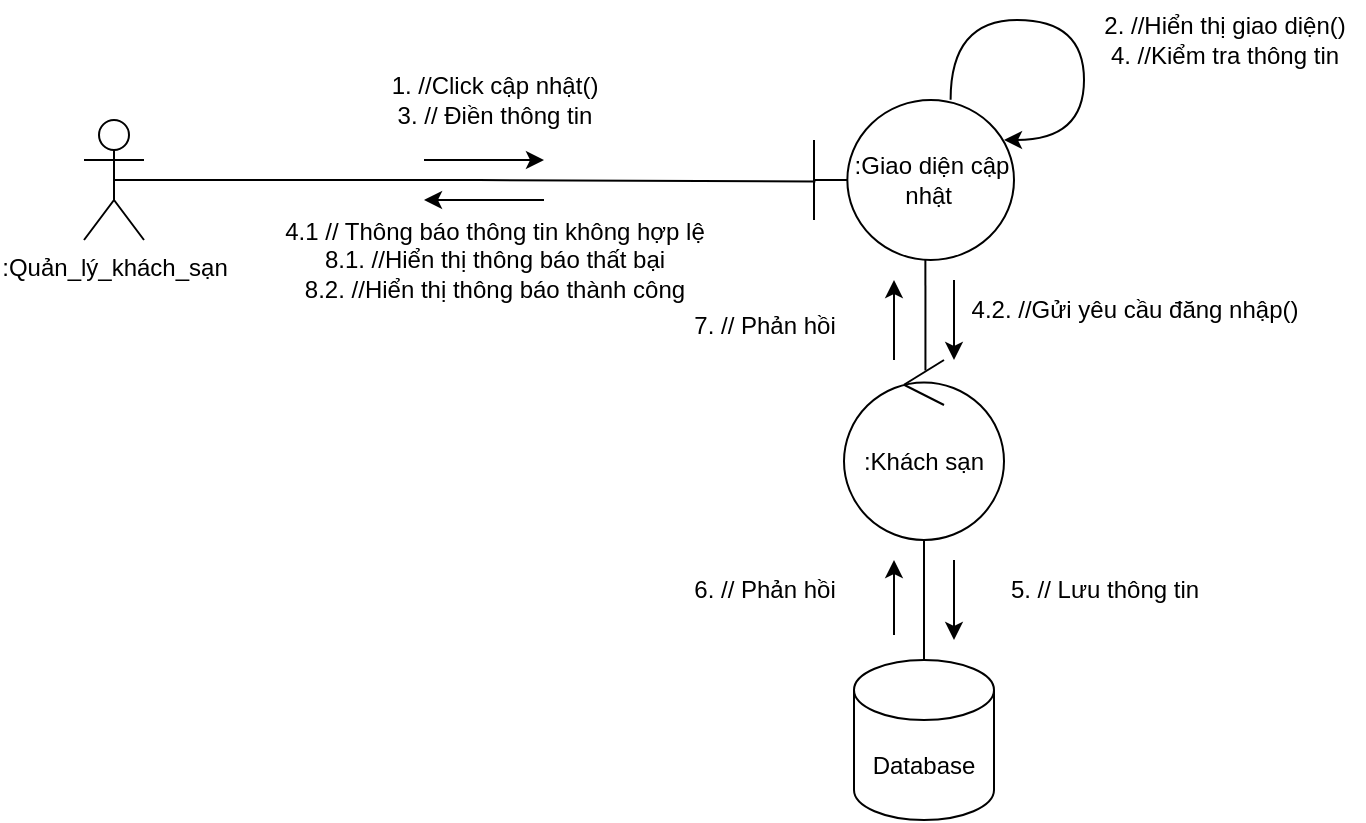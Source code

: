 <mxfile version="24.2.5" type="github">
  <diagram name="Page-1" id="Y9cooXQTNKIVQWJ8LbqB">
    <mxGraphModel dx="1191" dy="617" grid="1" gridSize="10" guides="1" tooltips="1" connect="1" arrows="1" fold="1" page="1" pageScale="1" pageWidth="850" pageHeight="1100" math="0" shadow="0">
      <root>
        <mxCell id="0" />
        <mxCell id="1" parent="0" />
        <mxCell id="b49kVHEingT7oLHXLjMW-1" style="edgeStyle=orthogonalEdgeStyle;rounded=0;orthogonalLoop=1;jettySize=auto;html=1;entryX=0.007;entryY=0.51;entryDx=0;entryDy=0;endArrow=none;endFill=0;entryPerimeter=0;exitX=0.5;exitY=0.5;exitDx=0;exitDy=0;exitPerimeter=0;" edge="1" parent="1" source="b49kVHEingT7oLHXLjMW-2" target="b49kVHEingT7oLHXLjMW-16">
          <mxGeometry relative="1" as="geometry">
            <mxPoint x="430" y="100" as="targetPoint" />
            <mxPoint x="225" y="100" as="sourcePoint" />
          </mxGeometry>
        </mxCell>
        <mxCell id="b49kVHEingT7oLHXLjMW-2" value="&lt;span id=&quot;selected_text&quot;&gt;&lt;/span&gt;&lt;span id=&quot;selected_text&quot;&gt;&lt;/span&gt;&lt;span id=&quot;selected_text&quot;&gt;&lt;/span&gt;&lt;span id=&quot;selected_text&quot;&gt;&lt;/span&gt;&lt;span id=&quot;selected_text&quot;&gt;&lt;/span&gt;:Quản_lý_khách_sạn" style="shape=umlActor;verticalLabelPosition=bottom;verticalAlign=top;html=1;" vertex="1" parent="1">
          <mxGeometry x="130" y="70" width="30" height="60" as="geometry" />
        </mxCell>
        <mxCell id="b49kVHEingT7oLHXLjMW-3" value="&lt;span id=&quot;selected_text&quot;&gt;&lt;/span&gt;1. //Click cập nhật()&lt;div&gt;3. // Điền thông tin&lt;/div&gt;" style="text;html=1;align=center;verticalAlign=middle;resizable=0;points=[];autosize=1;strokeColor=none;fillColor=none;" vertex="1" parent="1">
          <mxGeometry x="270" y="40" width="130" height="40" as="geometry" />
        </mxCell>
        <mxCell id="b49kVHEingT7oLHXLjMW-4" style="edgeStyle=orthogonalEdgeStyle;rounded=0;orthogonalLoop=1;jettySize=auto;html=1;exitX=0.557;exitY=0.979;exitDx=0;exitDy=0;endArrow=none;endFill=0;exitPerimeter=0;entryX=0.509;entryY=0.058;entryDx=0;entryDy=0;entryPerimeter=0;" edge="1" parent="1" source="b49kVHEingT7oLHXLjMW-16" target="b49kVHEingT7oLHXLjMW-17">
          <mxGeometry relative="1" as="geometry">
            <mxPoint x="550" y="210" as="targetPoint" />
            <mxPoint x="550" y="125" as="sourcePoint" />
          </mxGeometry>
        </mxCell>
        <mxCell id="b49kVHEingT7oLHXLjMW-5" style="edgeStyle=orthogonalEdgeStyle;rounded=0;orthogonalLoop=1;jettySize=auto;html=1;exitX=0.5;exitY=1;exitDx=0;exitDy=0;endArrow=none;endFill=0;" edge="1" parent="1">
          <mxGeometry relative="1" as="geometry">
            <mxPoint x="550" y="340" as="targetPoint" />
            <mxPoint x="550" y="260" as="sourcePoint" />
          </mxGeometry>
        </mxCell>
        <mxCell id="b49kVHEingT7oLHXLjMW-6" value="Database" style="shape=cylinder3;whiteSpace=wrap;html=1;boundedLbl=1;backgroundOutline=1;size=15;" vertex="1" parent="1">
          <mxGeometry x="515" y="340" width="70" height="80" as="geometry" />
        </mxCell>
        <mxCell id="b49kVHEingT7oLHXLjMW-7" value="&lt;span id=&quot;selected_text&quot;&gt;&lt;/span&gt;4.2. //Gửi yêu cầu đăng nhập()" style="text;html=1;align=center;verticalAlign=middle;resizable=0;points=[];autosize=1;strokeColor=none;fillColor=none;" vertex="1" parent="1">
          <mxGeometry x="560" y="150" width="190" height="30" as="geometry" />
        </mxCell>
        <mxCell id="b49kVHEingT7oLHXLjMW-8" value="" style="endArrow=classic;html=1;rounded=0;" edge="1" parent="1">
          <mxGeometry width="50" height="50" relative="1" as="geometry">
            <mxPoint x="300" y="90" as="sourcePoint" />
            <mxPoint x="360" y="90" as="targetPoint" />
          </mxGeometry>
        </mxCell>
        <mxCell id="b49kVHEingT7oLHXLjMW-9" value="" style="endArrow=classic;html=1;rounded=0;" edge="1" parent="1">
          <mxGeometry width="50" height="50" relative="1" as="geometry">
            <mxPoint x="565" y="150" as="sourcePoint" />
            <mxPoint x="565" y="190" as="targetPoint" />
          </mxGeometry>
        </mxCell>
        <mxCell id="b49kVHEingT7oLHXLjMW-10" value="" style="endArrow=classic;html=1;rounded=0;" edge="1" parent="1">
          <mxGeometry width="50" height="50" relative="1" as="geometry">
            <mxPoint x="565" y="290" as="sourcePoint" />
            <mxPoint x="565" y="330" as="targetPoint" />
          </mxGeometry>
        </mxCell>
        <mxCell id="b49kVHEingT7oLHXLjMW-11" value="&lt;span id=&quot;selected_text&quot;&gt;&lt;/span&gt;&lt;span id=&quot;selected_text&quot;&gt;&lt;/span&gt;&lt;span id=&quot;selected_text&quot;&gt;&lt;/span&gt;&lt;span id=&quot;selected_text&quot;&gt;&lt;/span&gt;&lt;span id=&quot;selected_text&quot;&gt;&lt;/span&gt;5. // Lưu thông tin" style="text;html=1;align=center;verticalAlign=middle;resizable=0;points=[];autosize=1;strokeColor=none;fillColor=none;" vertex="1" parent="1">
          <mxGeometry x="580" y="290" width="120" height="30" as="geometry" />
        </mxCell>
        <mxCell id="b49kVHEingT7oLHXLjMW-12" value="" style="endArrow=classic;html=1;rounded=0;" edge="1" parent="1">
          <mxGeometry width="50" height="50" relative="1" as="geometry">
            <mxPoint x="535" y="327.5" as="sourcePoint" />
            <mxPoint x="535" y="290" as="targetPoint" />
          </mxGeometry>
        </mxCell>
        <mxCell id="b49kVHEingT7oLHXLjMW-13" value="6. // Phản hồi" style="text;html=1;align=center;verticalAlign=middle;resizable=0;points=[];autosize=1;strokeColor=none;fillColor=none;" vertex="1" parent="1">
          <mxGeometry x="425" y="290" width="90" height="30" as="geometry" />
        </mxCell>
        <mxCell id="b49kVHEingT7oLHXLjMW-14" value="" style="endArrow=classic;html=1;rounded=0;" edge="1" parent="1">
          <mxGeometry width="50" height="50" relative="1" as="geometry">
            <mxPoint x="535" y="190" as="sourcePoint" />
            <mxPoint x="535" y="150" as="targetPoint" />
          </mxGeometry>
        </mxCell>
        <mxCell id="b49kVHEingT7oLHXLjMW-15" value="7. // Phản hồi" style="text;html=1;align=center;verticalAlign=middle;resizable=0;points=[];autosize=1;strokeColor=none;fillColor=none;" vertex="1" parent="1">
          <mxGeometry x="425" y="157.5" width="90" height="30" as="geometry" />
        </mxCell>
        <mxCell id="b49kVHEingT7oLHXLjMW-16" value="&lt;span id=&quot;selected_text&quot;&gt;&lt;/span&gt;&lt;span id=&quot;selected_text&quot;&gt;&lt;/span&gt;&lt;span id=&quot;selected_text&quot;&gt;&lt;/span&gt;&lt;span id=&quot;selected_text&quot;&gt;&lt;/span&gt;&lt;span id=&quot;selected_text&quot;&gt;&lt;/span&gt;&lt;span id=&quot;selected_text&quot;&gt;&lt;/span&gt;:&lt;span id=&quot;selected_text&quot;&gt;&lt;/span&gt;&lt;span id=&quot;selected_text&quot;&gt;&lt;/span&gt;Giao diện cập nhật&amp;nbsp;" style="shape=umlBoundary;whiteSpace=wrap;html=1;" vertex="1" parent="1">
          <mxGeometry x="495" y="60" width="100" height="80" as="geometry" />
        </mxCell>
        <mxCell id="b49kVHEingT7oLHXLjMW-17" value="&lt;span id=&quot;selected_text&quot;&gt;&lt;/span&gt;&lt;span id=&quot;selected_text&quot;&gt;&lt;/span&gt;&lt;span id=&quot;selected_text&quot;&gt;&lt;/span&gt;&lt;span id=&quot;selected_text&quot;&gt;&lt;/span&gt;&lt;span id=&quot;selected_text&quot;&gt;&lt;/span&gt;&lt;span id=&quot;selected_text&quot;&gt;&lt;/span&gt;:Khách sạn" style="ellipse;shape=umlControl;whiteSpace=wrap;html=1;" vertex="1" parent="1">
          <mxGeometry x="510" y="190" width="80" height="90" as="geometry" />
        </mxCell>
        <mxCell id="b49kVHEingT7oLHXLjMW-18" value="" style="endArrow=classic;html=1;rounded=0;" edge="1" parent="1">
          <mxGeometry width="50" height="50" relative="1" as="geometry">
            <mxPoint x="360" y="110" as="sourcePoint" />
            <mxPoint x="300" y="110" as="targetPoint" />
          </mxGeometry>
        </mxCell>
        <mxCell id="b49kVHEingT7oLHXLjMW-19" value="&lt;div&gt;4.1 // Thông báo thông tin không hợp lệ&lt;/div&gt;8.1. //Hiển thị thông báo thất bại&lt;div&gt;8.2. //&lt;span id=&quot;selected_text&quot;&gt;&lt;/span&gt;&lt;span id=&quot;selected_text&quot;&gt;&lt;/span&gt;&lt;span id=&quot;selected_text&quot;&gt;&lt;/span&gt;&lt;span id=&quot;selected_text&quot;&gt;&lt;/span&gt;&lt;span id=&quot;selected_text&quot;&gt;&lt;/span&gt;&lt;span id=&quot;selected_text&quot;&gt;&lt;/span&gt;&lt;span id=&quot;selected_text&quot;&gt;&lt;/span&gt;&lt;span id=&quot;selected_text&quot;&gt;&lt;/span&gt;&lt;span id=&quot;selected_text&quot;&gt;&lt;/span&gt;&lt;span id=&quot;selected_text&quot;&gt;&lt;/span&gt;Hiển thị thông báo thành công&lt;/div&gt;" style="text;html=1;align=center;verticalAlign=middle;resizable=0;points=[];autosize=1;strokeColor=none;fillColor=none;" vertex="1" parent="1">
          <mxGeometry x="220" y="110" width="230" height="60" as="geometry" />
        </mxCell>
        <mxCell id="b49kVHEingT7oLHXLjMW-20" value="" style="endArrow=classic;html=1;rounded=0;exitX=0.683;exitY=-0.002;exitDx=0;exitDy=0;exitPerimeter=0;edgeStyle=orthogonalEdgeStyle;curved=1;" edge="1" parent="1" source="b49kVHEingT7oLHXLjMW-16">
          <mxGeometry width="50" height="50" relative="1" as="geometry">
            <mxPoint x="400" y="240" as="sourcePoint" />
            <mxPoint x="590" y="80" as="targetPoint" />
            <Array as="points">
              <mxPoint x="563" y="20" />
              <mxPoint x="630" y="20" />
              <mxPoint x="630" y="80" />
            </Array>
          </mxGeometry>
        </mxCell>
        <mxCell id="b49kVHEingT7oLHXLjMW-21" value="&lt;span id=&quot;selected_text&quot;&gt;&lt;/span&gt;&lt;span id=&quot;selected_text&quot;&gt;&lt;/span&gt;&lt;span id=&quot;selected_text&quot;&gt;&lt;/span&gt;&lt;span id=&quot;selected_text&quot;&gt;&lt;/span&gt;2. //Hiển thị giao diện()&lt;div&gt;4. //Kiểm tra thông tin&lt;/div&gt;" style="text;html=1;align=center;verticalAlign=middle;resizable=0;points=[];autosize=1;strokeColor=none;fillColor=none;" vertex="1" parent="1">
          <mxGeometry x="630" y="10" width="140" height="40" as="geometry" />
        </mxCell>
      </root>
    </mxGraphModel>
  </diagram>
</mxfile>
